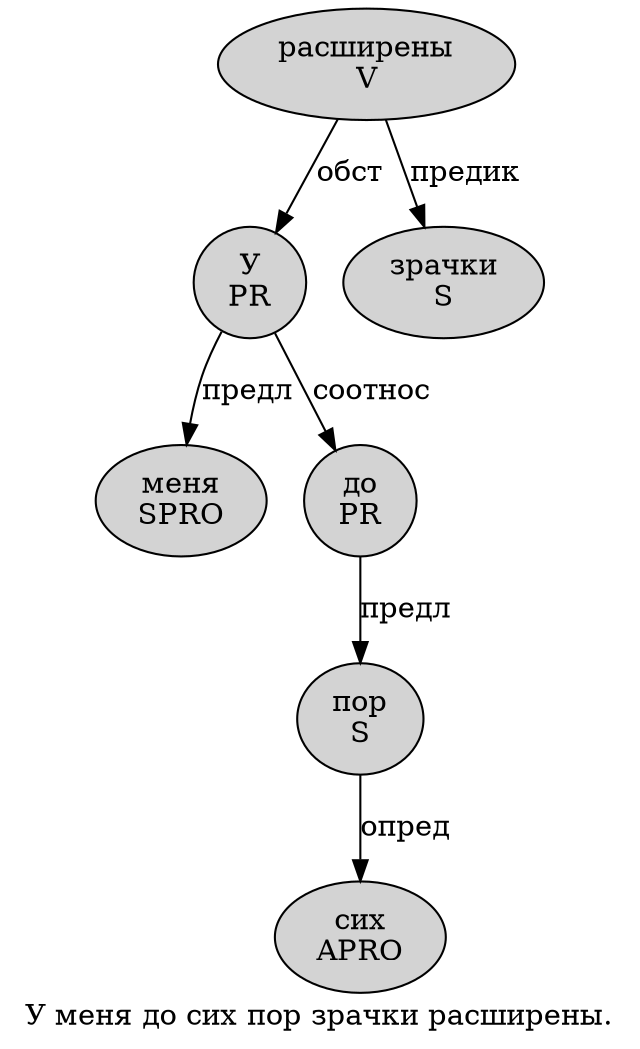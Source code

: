 digraph SENTENCE_4672 {
	graph [label="У меня до сих пор зрачки расширены."]
	node [style=filled]
		0 [label="У
PR" color="" fillcolor=lightgray penwidth=1 shape=ellipse]
		1 [label="меня
SPRO" color="" fillcolor=lightgray penwidth=1 shape=ellipse]
		2 [label="до
PR" color="" fillcolor=lightgray penwidth=1 shape=ellipse]
		3 [label="сих
APRO" color="" fillcolor=lightgray penwidth=1 shape=ellipse]
		4 [label="пор
S" color="" fillcolor=lightgray penwidth=1 shape=ellipse]
		5 [label="зрачки
S" color="" fillcolor=lightgray penwidth=1 shape=ellipse]
		6 [label="расширены
V" color="" fillcolor=lightgray penwidth=1 shape=ellipse]
			4 -> 3 [label="опред"]
			6 -> 0 [label="обст"]
			6 -> 5 [label="предик"]
			0 -> 1 [label="предл"]
			0 -> 2 [label="соотнос"]
			2 -> 4 [label="предл"]
}